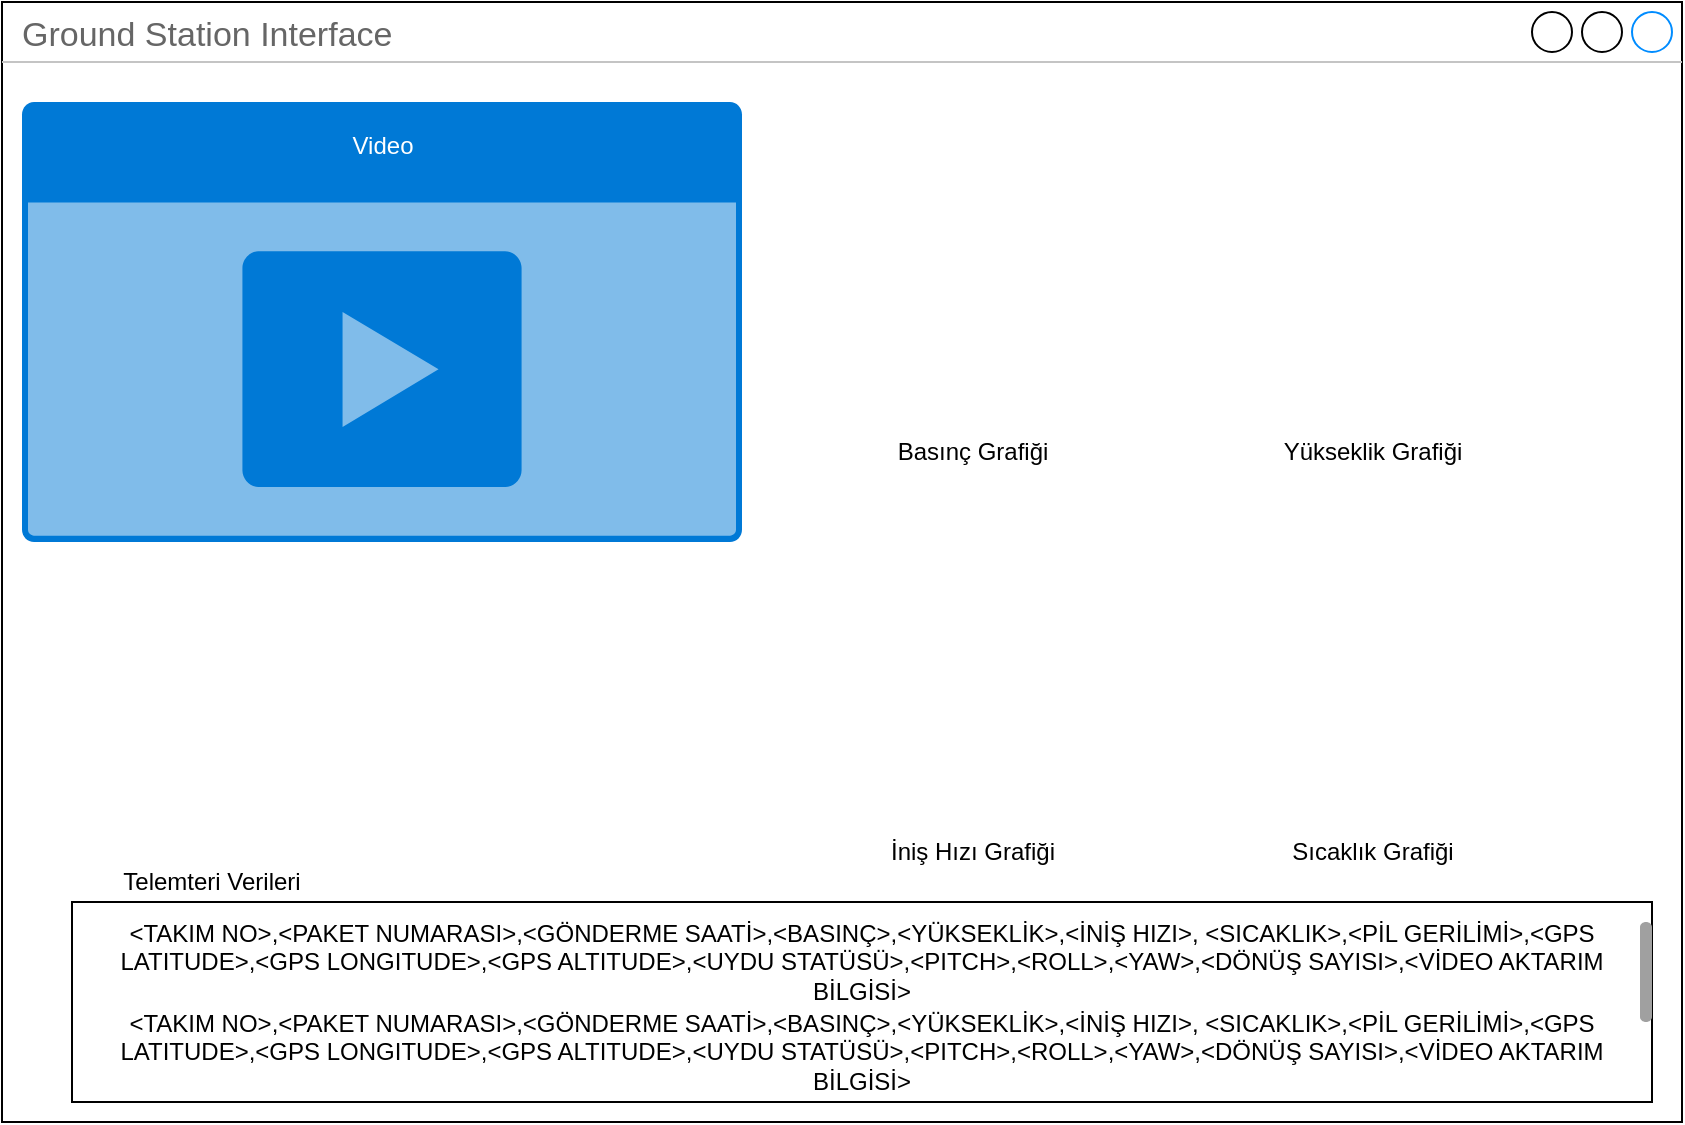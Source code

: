 <mxfile version="14.5.10" type="github">
  <diagram id="Jdpy7drhXA22xz2mAAPi" name="Page-1">
    <mxGraphModel dx="1825" dy="548" grid="1" gridSize="10" guides="1" tooltips="1" connect="1" arrows="1" fold="1" page="1" pageScale="1" pageWidth="827" pageHeight="1169" math="0" shadow="0">
      <root>
        <mxCell id="0" />
        <mxCell id="1" parent="0" />
        <mxCell id="rJ81UgAGEvQx7qFqxQZ4-26" value="Ground Station Interface" style="strokeWidth=1;shadow=0;dashed=0;align=center;html=1;shape=mxgraph.mockup.containers.window;align=left;verticalAlign=top;spacingLeft=8;strokeColor2=#008cff;strokeColor3=#c4c4c4;fontColor=#666666;mainText=;fontSize=17;labelBackgroundColor=none;fillColor=#ffffff;" vertex="1" parent="1">
          <mxGeometry x="-10" y="10" width="840" height="560" as="geometry" />
        </mxCell>
        <mxCell id="rJ81UgAGEvQx7qFqxQZ4-41" value="" style="rounded=0;whiteSpace=wrap;html=1;fillColor=none;" vertex="1" parent="1">
          <mxGeometry x="25" y="460" width="790" height="100" as="geometry" />
        </mxCell>
        <mxCell id="rJ81UgAGEvQx7qFqxQZ4-28" value="" style="shape=image;html=1;verticalAlign=top;verticalLabelPosition=bottom;labelBackgroundColor=#ffffff;imageAspect=0;aspect=fixed;image=https://cdn0.iconfinder.com/data/icons/business-management-3-4/256/m-52-128.png;fillColor=#ffffff;" vertex="1" parent="1">
          <mxGeometry x="390" y="60" width="170" height="170" as="geometry" />
        </mxCell>
        <mxCell id="rJ81UgAGEvQx7qFqxQZ4-29" value="&lt;br&gt;Video" style="html=1;strokeColor=none;fillColor=#0079D6;labelPosition=center;verticalLabelPosition=middle;verticalAlign=top;align=center;fontSize=12;outlineConnect=0;spacingTop=-6;fontColor=#FFFFFF;shape=mxgraph.sitemap.video;" vertex="1" parent="1">
          <mxGeometry y="60" width="360" height="220" as="geometry" />
        </mxCell>
        <mxCell id="rJ81UgAGEvQx7qFqxQZ4-30" value="Basınç Grafiği" style="text;html=1;strokeColor=none;fillColor=none;align=center;verticalAlign=middle;whiteSpace=wrap;rounded=0;" vertex="1" parent="1">
          <mxGeometry x="422.5" y="230" width="105" height="10" as="geometry" />
        </mxCell>
        <mxCell id="rJ81UgAGEvQx7qFqxQZ4-31" value="" style="shape=image;html=1;verticalAlign=top;verticalLabelPosition=bottom;labelBackgroundColor=#ffffff;imageAspect=0;aspect=fixed;image=https://cdn0.iconfinder.com/data/icons/business-management-3-4/256/m-52-128.png;fillColor=#ffffff;" vertex="1" parent="1">
          <mxGeometry x="590" y="60" width="170" height="170" as="geometry" />
        </mxCell>
        <mxCell id="rJ81UgAGEvQx7qFqxQZ4-32" value="Yükseklik Grafiği" style="text;html=1;strokeColor=none;fillColor=none;align=center;verticalAlign=middle;whiteSpace=wrap;rounded=0;" vertex="1" parent="1">
          <mxGeometry x="622.5" y="230" width="105" height="10" as="geometry" />
        </mxCell>
        <mxCell id="rJ81UgAGEvQx7qFqxQZ4-33" value="" style="shape=image;html=1;verticalAlign=top;verticalLabelPosition=bottom;labelBackgroundColor=#ffffff;imageAspect=0;aspect=fixed;image=https://cdn0.iconfinder.com/data/icons/business-management-3-4/256/m-52-128.png;fillColor=#ffffff;" vertex="1" parent="1">
          <mxGeometry x="390" y="260" width="170" height="170" as="geometry" />
        </mxCell>
        <mxCell id="rJ81UgAGEvQx7qFqxQZ4-34" value="İniş Hızı Grafiği" style="text;html=1;strokeColor=none;fillColor=none;align=center;verticalAlign=middle;whiteSpace=wrap;rounded=0;" vertex="1" parent="1">
          <mxGeometry x="422.5" y="430" width="105" height="10" as="geometry" />
        </mxCell>
        <mxCell id="rJ81UgAGEvQx7qFqxQZ4-35" value="" style="shape=image;html=1;verticalAlign=top;verticalLabelPosition=bottom;labelBackgroundColor=#ffffff;imageAspect=0;aspect=fixed;image=https://cdn0.iconfinder.com/data/icons/business-management-3-4/256/m-52-128.png;fillColor=#ffffff;" vertex="1" parent="1">
          <mxGeometry x="590" y="260" width="170" height="170" as="geometry" />
        </mxCell>
        <mxCell id="rJ81UgAGEvQx7qFqxQZ4-36" value="Sıcaklık Grafiği" style="text;html=1;strokeColor=none;fillColor=none;align=center;verticalAlign=middle;whiteSpace=wrap;rounded=0;" vertex="1" parent="1">
          <mxGeometry x="622.5" y="430" width="105" height="10" as="geometry" />
        </mxCell>
        <mxCell id="rJ81UgAGEvQx7qFqxQZ4-40" value="" style="html=1;verticalLabelPosition=bottom;labelBackgroundColor=#ffffff;verticalAlign=top;shadow=0;dashed=0;strokeWidth=2;shape=mxgraph.ios7.misc.scroll_(vertical);fillColor=#a0a0a0;" vertex="1" parent="1">
          <mxGeometry x="809" y="470" width="6" height="50" as="geometry" />
        </mxCell>
        <mxCell id="rJ81UgAGEvQx7qFqxQZ4-44" value="&amp;lt;TAKIM NO&amp;gt;,&amp;lt;PAKET NUMARASI&amp;gt;,&amp;lt;GÖNDERME SAATİ&amp;gt;,&amp;lt;BASINÇ&amp;gt;,&amp;lt;YÜKSEKLİK&amp;gt;,&amp;lt;İNİŞ HIZI&amp;gt;, &amp;lt;SICAKLIK&amp;gt;,&amp;lt;PİL GERİLİMİ&amp;gt;,&amp;lt;GPS LATITUDE&amp;gt;,&amp;lt;GPS LONGITUDE&amp;gt;,&amp;lt;GPS ALTITUDE&amp;gt;,&amp;lt;UYDU STATÜSÜ&amp;gt;,&amp;lt;PITCH&amp;gt;,&amp;lt;ROLL&amp;gt;,&amp;lt;YAW&amp;gt;,&amp;lt;DÖNÜŞ SAYISI&amp;gt;,&amp;lt;VİDEO AKTARIM BİLGİSİ&amp;gt;" style="text;html=1;strokeColor=none;fillColor=none;align=center;verticalAlign=middle;whiteSpace=wrap;rounded=0;" vertex="1" parent="1">
          <mxGeometry x="40" y="470" width="760" height="40" as="geometry" />
        </mxCell>
        <mxCell id="rJ81UgAGEvQx7qFqxQZ4-45" value="&amp;lt;TAKIM NO&amp;gt;,&amp;lt;PAKET NUMARASI&amp;gt;,&amp;lt;GÖNDERME SAATİ&amp;gt;,&amp;lt;BASINÇ&amp;gt;,&amp;lt;YÜKSEKLİK&amp;gt;,&amp;lt;İNİŞ HIZI&amp;gt;, &amp;lt;SICAKLIK&amp;gt;,&amp;lt;PİL GERİLİMİ&amp;gt;,&amp;lt;GPS LATITUDE&amp;gt;,&amp;lt;GPS LONGITUDE&amp;gt;,&amp;lt;GPS ALTITUDE&amp;gt;,&amp;lt;UYDU STATÜSÜ&amp;gt;,&amp;lt;PITCH&amp;gt;,&amp;lt;ROLL&amp;gt;,&amp;lt;YAW&amp;gt;,&amp;lt;DÖNÜŞ SAYISI&amp;gt;,&amp;lt;VİDEO AKTARIM BİLGİSİ&amp;gt;" style="text;html=1;strokeColor=none;fillColor=none;align=center;verticalAlign=middle;whiteSpace=wrap;rounded=0;" vertex="1" parent="1">
          <mxGeometry x="40" y="510" width="760" height="50" as="geometry" />
        </mxCell>
        <mxCell id="rJ81UgAGEvQx7qFqxQZ4-46" value="Telemteri Verileri" style="text;html=1;strokeColor=none;fillColor=none;align=center;verticalAlign=middle;whiteSpace=wrap;rounded=0;" vertex="1" parent="1">
          <mxGeometry x="30" y="440" width="130" height="20" as="geometry" />
        </mxCell>
      </root>
    </mxGraphModel>
  </diagram>
</mxfile>
